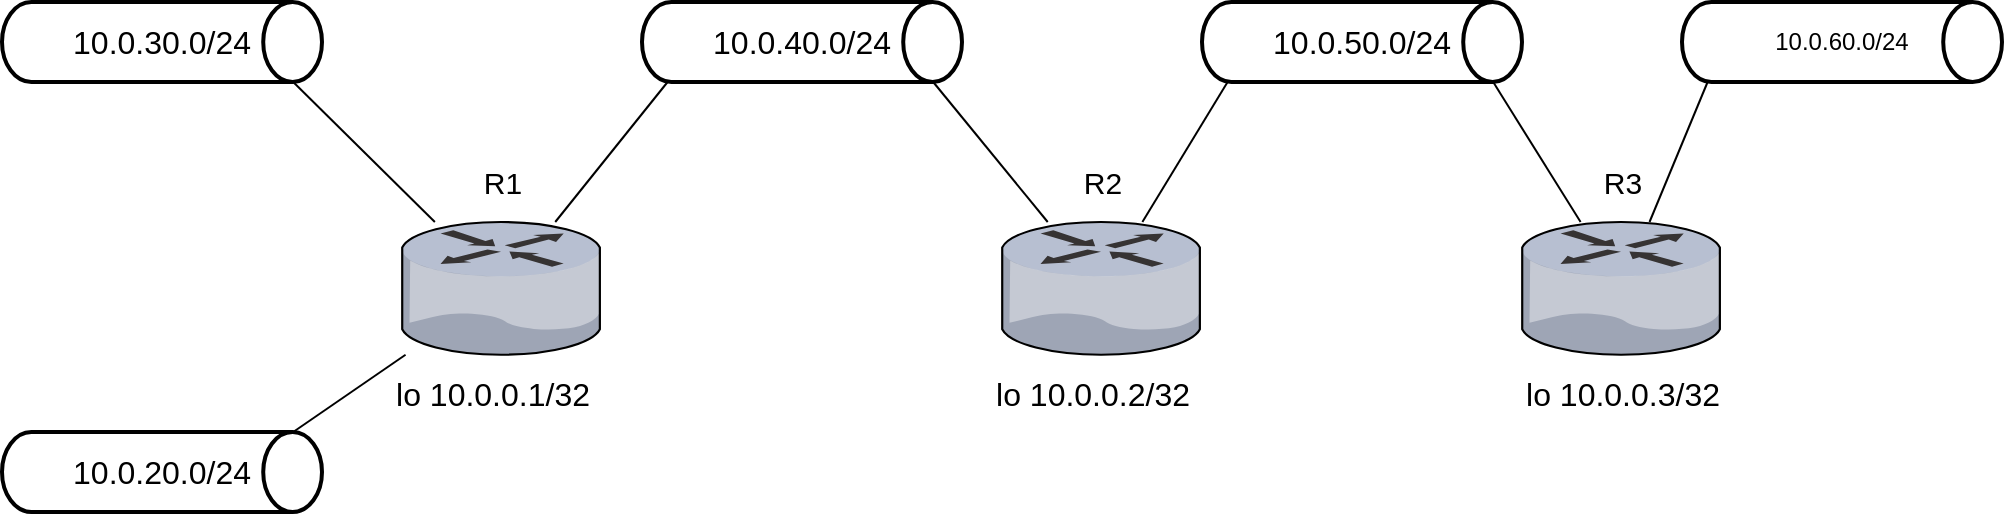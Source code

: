 <mxfile version="13.7.8" type="device"><diagram id="1yYO2pa0IfP9UJgAzRWs" name="Page-1"><mxGraphModel dx="1403" dy="1413" grid="1" gridSize="10" guides="1" tooltips="1" connect="1" arrows="1" fold="1" page="1" pageScale="1" pageWidth="1100" pageHeight="850" math="0" shadow="0"><root><mxCell id="0"/><mxCell id="1" parent="0"/><mxCell id="mY3KDAdMdr_276-qQ25z-12" style="edgeStyle=none;rounded=0;orthogonalLoop=1;jettySize=auto;html=1;exitX=0.91;exitY=1;exitDx=0;exitDy=0;exitPerimeter=0;endArrow=none;endFill=0;fontSize=15;" edge="1" parent="1" source="mY3KDAdMdr_276-qQ25z-1" target="mY3KDAdMdr_276-qQ25z-8"><mxGeometry relative="1" as="geometry"/></mxCell><mxCell id="mY3KDAdMdr_276-qQ25z-1" value="&lt;font style=&quot;font-size: 16px&quot;&gt;10.0.30.0/24&lt;/font&gt;" style="strokeWidth=2;html=1;shape=mxgraph.flowchart.direct_data;whiteSpace=wrap;" vertex="1" parent="1"><mxGeometry x="30" y="210" width="160" height="40" as="geometry"/></mxCell><mxCell id="mY3KDAdMdr_276-qQ25z-13" style="edgeStyle=none;rounded=0;orthogonalLoop=1;jettySize=auto;html=1;exitX=0.91;exitY=0;exitDx=0;exitDy=0;exitPerimeter=0;endArrow=none;endFill=0;fontSize=15;" edge="1" parent="1" source="mY3KDAdMdr_276-qQ25z-2" target="mY3KDAdMdr_276-qQ25z-8"><mxGeometry relative="1" as="geometry"/></mxCell><mxCell id="mY3KDAdMdr_276-qQ25z-2" value="&lt;font style=&quot;font-size: 16px&quot;&gt;10.0.20.0/24&lt;/font&gt;" style="strokeWidth=2;html=1;shape=mxgraph.flowchart.direct_data;whiteSpace=wrap;" vertex="1" parent="1"><mxGeometry x="30" y="425" width="160" height="40" as="geometry"/></mxCell><mxCell id="mY3KDAdMdr_276-qQ25z-14" style="edgeStyle=none;rounded=0;orthogonalLoop=1;jettySize=auto;html=1;exitX=0.08;exitY=1;exitDx=0;exitDy=0;exitPerimeter=0;endArrow=none;endFill=0;fontSize=15;" edge="1" parent="1" source="mY3KDAdMdr_276-qQ25z-3" target="mY3KDAdMdr_276-qQ25z-8"><mxGeometry relative="1" as="geometry"/></mxCell><mxCell id="mY3KDAdMdr_276-qQ25z-15" style="edgeStyle=none;rounded=0;orthogonalLoop=1;jettySize=auto;html=1;exitX=0.91;exitY=1;exitDx=0;exitDy=0;exitPerimeter=0;endArrow=none;endFill=0;fontSize=15;" edge="1" parent="1" source="mY3KDAdMdr_276-qQ25z-3" target="mY3KDAdMdr_276-qQ25z-9"><mxGeometry relative="1" as="geometry"/></mxCell><mxCell id="mY3KDAdMdr_276-qQ25z-3" value="&lt;font style=&quot;font-size: 16px&quot;&gt;10.0.40.0/24&lt;/font&gt;" style="strokeWidth=2;html=1;shape=mxgraph.flowchart.direct_data;whiteSpace=wrap;" vertex="1" parent="1"><mxGeometry x="350" y="210" width="160" height="40" as="geometry"/></mxCell><mxCell id="mY3KDAdMdr_276-qQ25z-16" style="edgeStyle=none;rounded=0;orthogonalLoop=1;jettySize=auto;html=1;exitX=0.08;exitY=1;exitDx=0;exitDy=0;exitPerimeter=0;endArrow=none;endFill=0;fontSize=15;" edge="1" parent="1" source="mY3KDAdMdr_276-qQ25z-4" target="mY3KDAdMdr_276-qQ25z-9"><mxGeometry relative="1" as="geometry"/></mxCell><mxCell id="mY3KDAdMdr_276-qQ25z-17" style="edgeStyle=none;rounded=0;orthogonalLoop=1;jettySize=auto;html=1;exitX=0.91;exitY=1;exitDx=0;exitDy=0;exitPerimeter=0;endArrow=none;endFill=0;fontSize=15;" edge="1" parent="1" source="mY3KDAdMdr_276-qQ25z-4" target="mY3KDAdMdr_276-qQ25z-10"><mxGeometry relative="1" as="geometry"/></mxCell><mxCell id="mY3KDAdMdr_276-qQ25z-4" value="&lt;font style=&quot;font-size: 16px&quot;&gt;10.0.50.0/24&lt;/font&gt;" style="strokeWidth=2;html=1;shape=mxgraph.flowchart.direct_data;whiteSpace=wrap;" vertex="1" parent="1"><mxGeometry x="630" y="210" width="160" height="40" as="geometry"/></mxCell><mxCell id="mY3KDAdMdr_276-qQ25z-18" style="edgeStyle=none;rounded=0;orthogonalLoop=1;jettySize=auto;html=1;exitX=0.08;exitY=1;exitDx=0;exitDy=0;exitPerimeter=0;endArrow=none;endFill=0;fontSize=15;" edge="1" parent="1" source="mY3KDAdMdr_276-qQ25z-7" target="mY3KDAdMdr_276-qQ25z-10"><mxGeometry relative="1" as="geometry"/></mxCell><mxCell id="mY3KDAdMdr_276-qQ25z-7" value="10.0.60.0/24" style="strokeWidth=2;html=1;shape=mxgraph.flowchart.direct_data;whiteSpace=wrap;" vertex="1" parent="1"><mxGeometry x="870" y="210" width="160" height="40" as="geometry"/></mxCell><mxCell id="mY3KDAdMdr_276-qQ25z-8" value="" style="verticalLabelPosition=bottom;aspect=fixed;html=1;verticalAlign=top;strokeColor=none;align=center;outlineConnect=0;shape=mxgraph.citrix.router;fontSize=15;" vertex="1" parent="1"><mxGeometry x="230" y="320" width="100" height="66.36" as="geometry"/></mxCell><mxCell id="mY3KDAdMdr_276-qQ25z-9" value="" style="verticalLabelPosition=bottom;aspect=fixed;html=1;verticalAlign=top;strokeColor=none;align=center;outlineConnect=0;shape=mxgraph.citrix.router;fontSize=15;" vertex="1" parent="1"><mxGeometry x="530" y="320" width="100" height="66.36" as="geometry"/></mxCell><mxCell id="mY3KDAdMdr_276-qQ25z-10" value="" style="verticalLabelPosition=bottom;aspect=fixed;html=1;verticalAlign=top;strokeColor=#6c8ebf;align=center;outlineConnect=0;shape=mxgraph.citrix.router;fontSize=15;fillColor=#67AB9F;" vertex="1" parent="1"><mxGeometry x="790" y="320" width="100" height="66.36" as="geometry"/></mxCell><mxCell id="mY3KDAdMdr_276-qQ25z-20" value="R1" style="text;html=1;align=center;verticalAlign=middle;resizable=0;points=[];autosize=1;fontSize=15;" vertex="1" parent="1"><mxGeometry x="265" y="290" width="30" height="20" as="geometry"/></mxCell><mxCell id="mY3KDAdMdr_276-qQ25z-21" value="R2" style="text;html=1;align=center;verticalAlign=middle;resizable=0;points=[];autosize=1;fontSize=15;" vertex="1" parent="1"><mxGeometry x="565" y="290" width="30" height="20" as="geometry"/></mxCell><mxCell id="mY3KDAdMdr_276-qQ25z-22" value="R3" style="text;html=1;align=center;verticalAlign=middle;resizable=0;points=[];autosize=1;fontSize=15;" vertex="1" parent="1"><mxGeometry x="825" y="290" width="30" height="20" as="geometry"/></mxCell><mxCell id="mY3KDAdMdr_276-qQ25z-24" value="&lt;font style=&quot;font-size: 16px&quot;&gt;lo 10.0.0.1/32&lt;/font&gt;" style="text;html=1;align=center;verticalAlign=middle;resizable=0;points=[];autosize=1;fontSize=15;" vertex="1" parent="1"><mxGeometry x="220" y="396.36" width="110" height="20" as="geometry"/></mxCell><mxCell id="mY3KDAdMdr_276-qQ25z-25" value="&lt;font style=&quot;font-size: 16px&quot;&gt;lo 10.0.0.2/32&lt;/font&gt;" style="text;html=1;align=center;verticalAlign=middle;resizable=0;points=[];autosize=1;fontSize=15;" vertex="1" parent="1"><mxGeometry x="520" y="396.36" width="110" height="20" as="geometry"/></mxCell><mxCell id="mY3KDAdMdr_276-qQ25z-26" value="&lt;font style=&quot;font-size: 16px&quot;&gt;lo 10.0.0.3/32&lt;/font&gt;" style="text;html=1;align=center;verticalAlign=middle;resizable=0;points=[];autosize=1;fontSize=15;" vertex="1" parent="1"><mxGeometry x="785" y="396.36" width="110" height="20" as="geometry"/></mxCell></root></mxGraphModel></diagram></mxfile>
